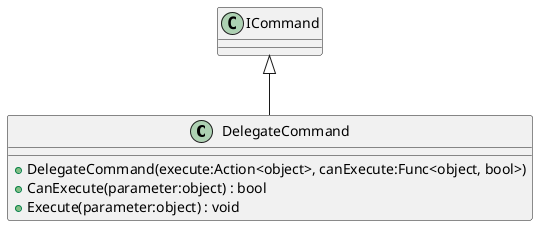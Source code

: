 @startuml
class DelegateCommand {
    + DelegateCommand(execute:Action<object>, canExecute:Func<object, bool>)
    + CanExecute(parameter:object) : bool
    + Execute(parameter:object) : void
}
ICommand <|-- DelegateCommand
@enduml
